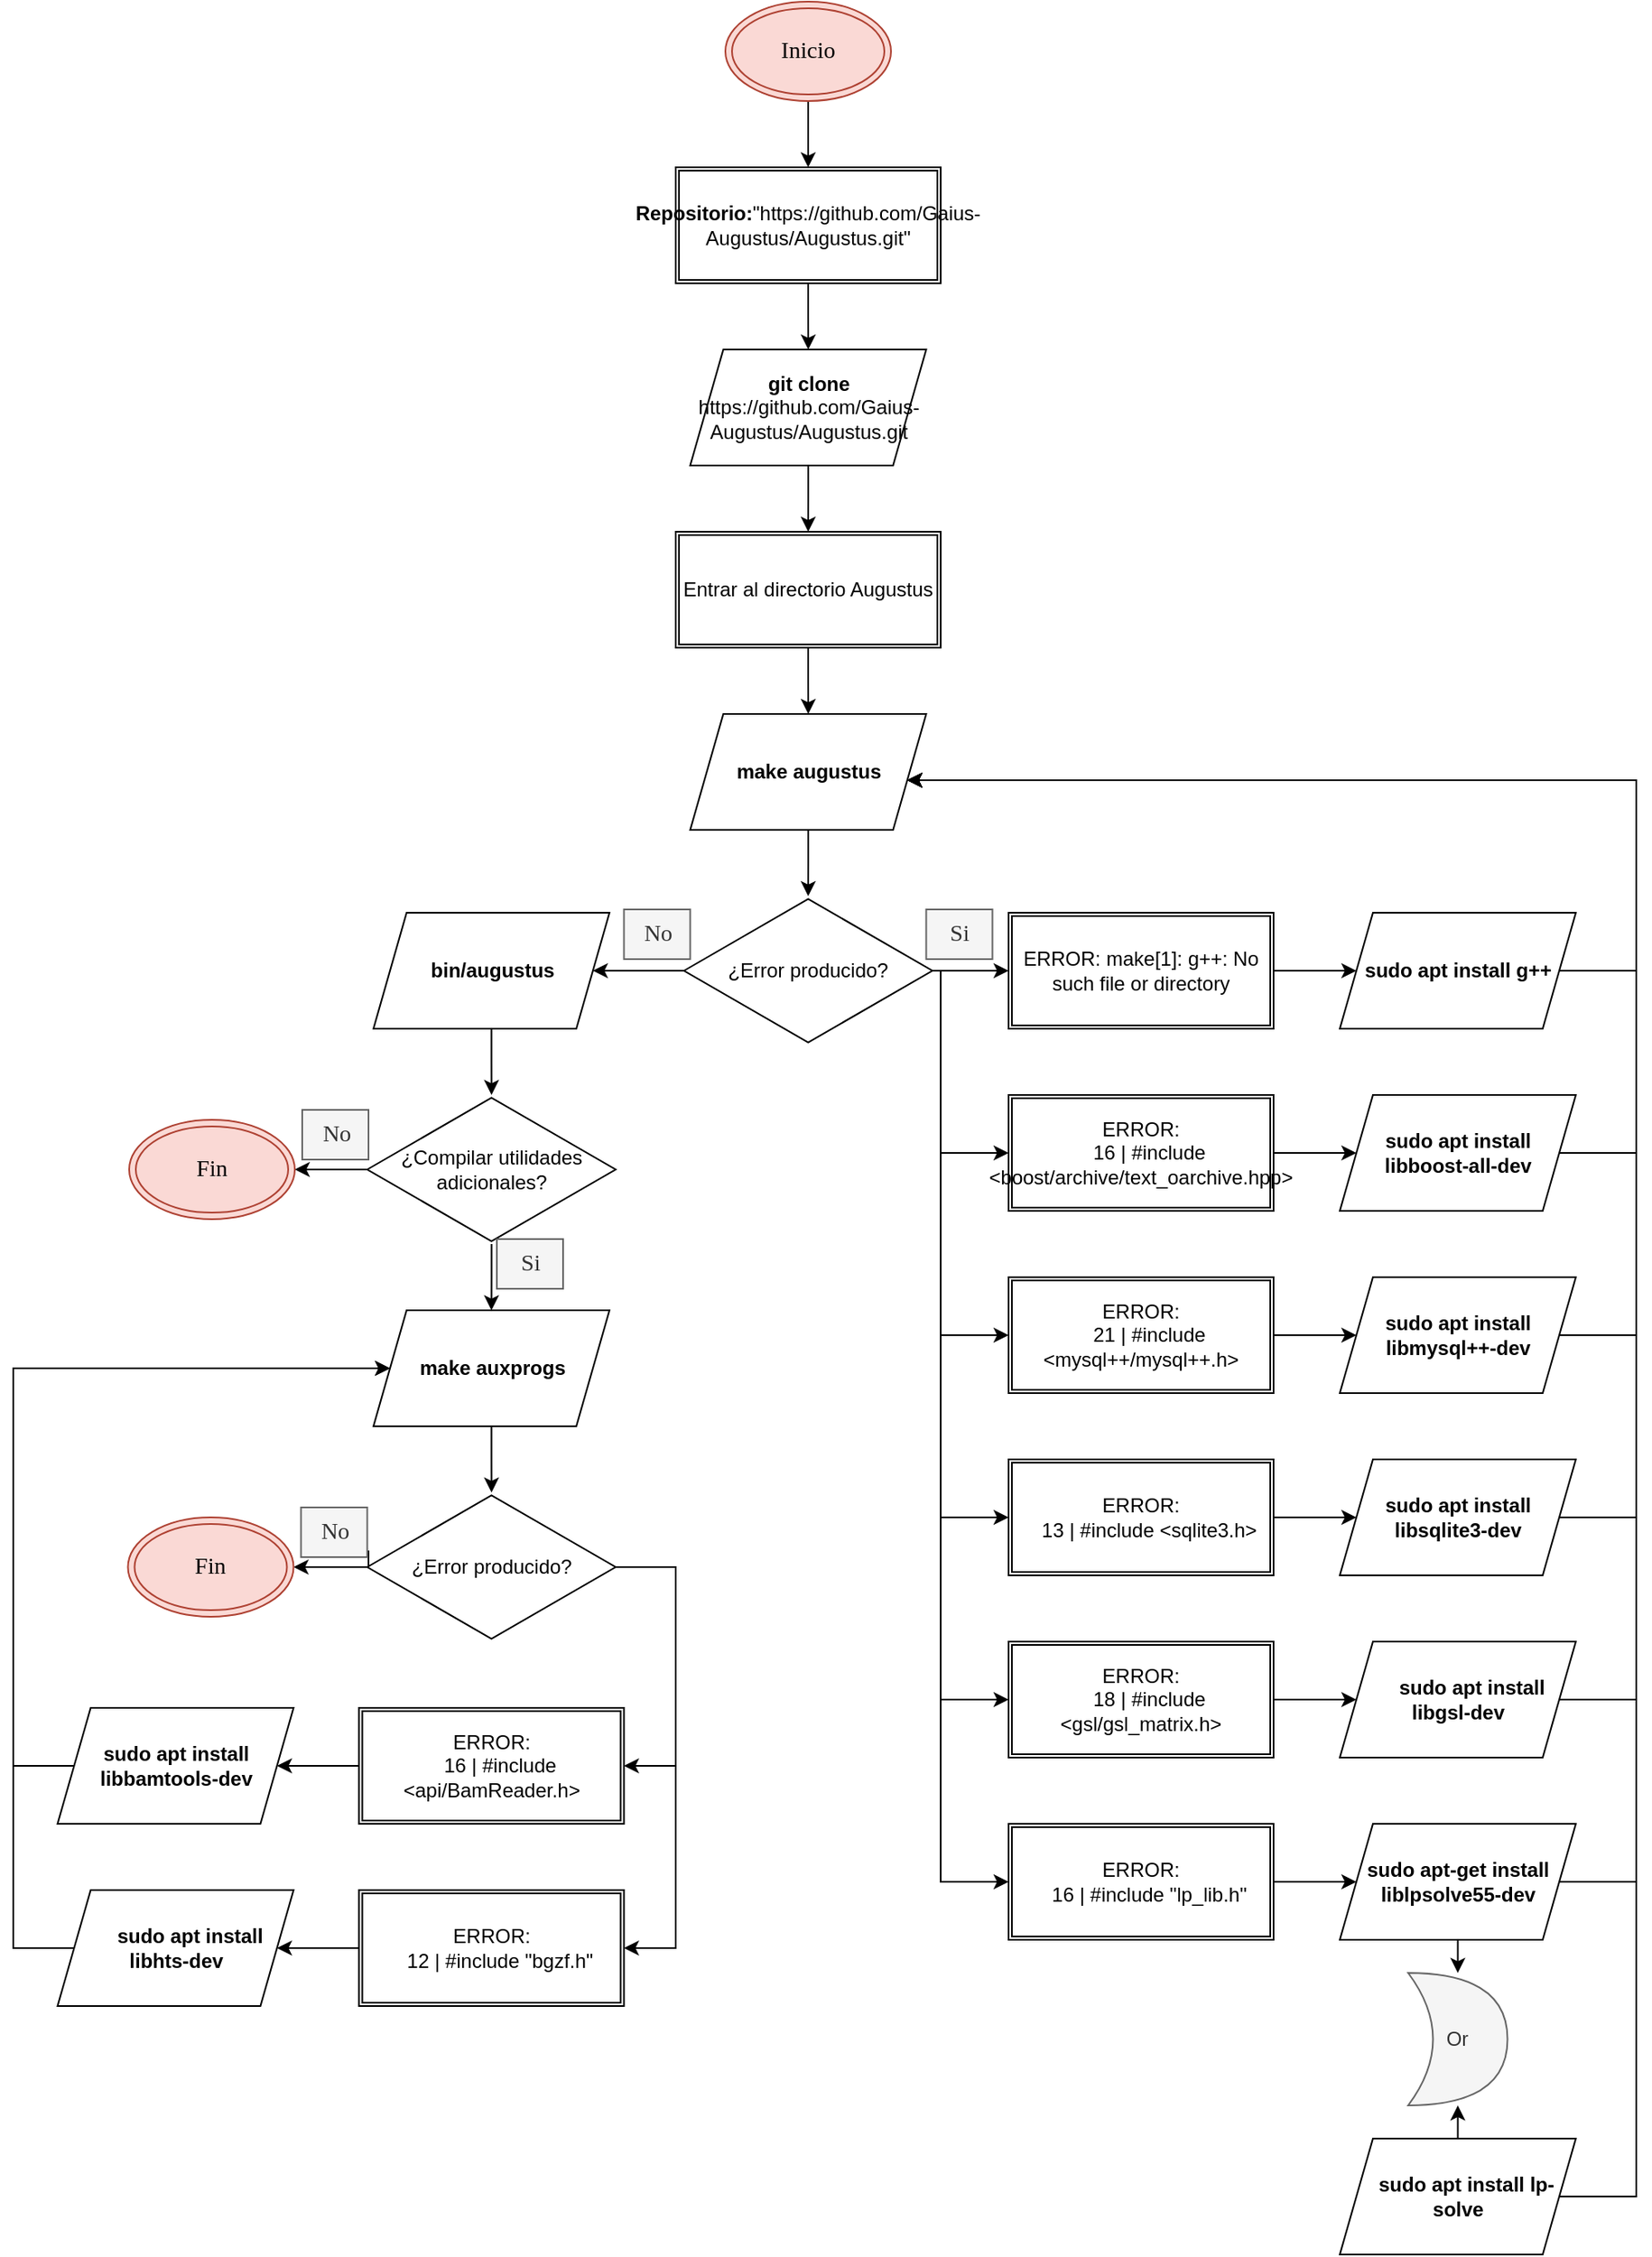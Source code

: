 <mxfile version="24.5.4" type="device">
  <diagram name="Page-1" id="rz5FFpcyo0bH9CTDCXHa">
    <mxGraphModel dx="2374" dy="1523" grid="1" gridSize="10" guides="1" tooltips="1" connect="1" arrows="1" fold="1" page="1" pageScale="1" pageWidth="850" pageHeight="1100" math="0" shadow="0">
      <root>
        <mxCell id="0" />
        <mxCell id="1" parent="0" />
        <mxCell id="ggmUdBUsNwgSxNGCP9pr-29" style="edgeStyle=orthogonalEdgeStyle;rounded=0;orthogonalLoop=1;jettySize=auto;html=1;entryX=0.5;entryY=0;entryDx=0;entryDy=0;" edge="1" parent="1" source="ggmUdBUsNwgSxNGCP9pr-3" target="ggmUdBUsNwgSxNGCP9pr-27">
          <mxGeometry relative="1" as="geometry" />
        </mxCell>
        <mxCell id="ggmUdBUsNwgSxNGCP9pr-3" value="&lt;font style=&quot;font-size: 14px;&quot; face=&quot;Lucida Console&quot;&gt;Inicio&lt;/font&gt;" style="ellipse;shape=doubleEllipse;whiteSpace=wrap;html=1;fillColor=#fad9d5;strokeColor=#ae4132;" vertex="1" parent="1">
          <mxGeometry x="510" y="40" width="100" height="60" as="geometry" />
        </mxCell>
        <mxCell id="ggmUdBUsNwgSxNGCP9pr-34" style="edgeStyle=orthogonalEdgeStyle;rounded=0;orthogonalLoop=1;jettySize=auto;html=1;" edge="1" parent="1" source="ggmUdBUsNwgSxNGCP9pr-5" target="ggmUdBUsNwgSxNGCP9pr-6">
          <mxGeometry relative="1" as="geometry" />
        </mxCell>
        <mxCell id="ggmUdBUsNwgSxNGCP9pr-5" value="Entrar al directorio Augustus" style="shape=ext;double=1;rounded=0;whiteSpace=wrap;html=1;" vertex="1" parent="1">
          <mxGeometry x="480" y="360" width="160" height="70" as="geometry" />
        </mxCell>
        <mxCell id="ggmUdBUsNwgSxNGCP9pr-35" style="edgeStyle=orthogonalEdgeStyle;rounded=0;orthogonalLoop=1;jettySize=auto;html=1;" edge="1" parent="1" source="ggmUdBUsNwgSxNGCP9pr-6" target="ggmUdBUsNwgSxNGCP9pr-7">
          <mxGeometry relative="1" as="geometry" />
        </mxCell>
        <mxCell id="ggmUdBUsNwgSxNGCP9pr-6" value="&lt;b&gt;make augustus&lt;/b&gt;" style="shape=parallelogram;perimeter=parallelogramPerimeter;whiteSpace=wrap;html=1;fixedSize=1;" vertex="1" parent="1">
          <mxGeometry x="488.75" y="470" width="142.5" height="70" as="geometry" />
        </mxCell>
        <mxCell id="ggmUdBUsNwgSxNGCP9pr-11" style="edgeStyle=orthogonalEdgeStyle;rounded=0;orthogonalLoop=1;jettySize=auto;html=1;" edge="1" parent="1" source="ggmUdBUsNwgSxNGCP9pr-7" target="ggmUdBUsNwgSxNGCP9pr-9">
          <mxGeometry relative="1" as="geometry" />
        </mxCell>
        <mxCell id="ggmUdBUsNwgSxNGCP9pr-36" style="edgeStyle=orthogonalEdgeStyle;rounded=0;orthogonalLoop=1;jettySize=auto;html=1;" edge="1" parent="1" source="ggmUdBUsNwgSxNGCP9pr-7" target="ggmUdBUsNwgSxNGCP9pr-14">
          <mxGeometry relative="1" as="geometry">
            <Array as="points">
              <mxPoint x="640" y="625" />
              <mxPoint x="640" y="735" />
            </Array>
          </mxGeometry>
        </mxCell>
        <mxCell id="ggmUdBUsNwgSxNGCP9pr-37" style="edgeStyle=orthogonalEdgeStyle;rounded=0;orthogonalLoop=1;jettySize=auto;html=1;" edge="1" parent="1" source="ggmUdBUsNwgSxNGCP9pr-7" target="ggmUdBUsNwgSxNGCP9pr-16">
          <mxGeometry relative="1" as="geometry">
            <Array as="points">
              <mxPoint x="640" y="625" />
              <mxPoint x="640" y="845" />
            </Array>
          </mxGeometry>
        </mxCell>
        <mxCell id="ggmUdBUsNwgSxNGCP9pr-38" style="edgeStyle=orthogonalEdgeStyle;rounded=0;orthogonalLoop=1;jettySize=auto;html=1;" edge="1" parent="1" source="ggmUdBUsNwgSxNGCP9pr-7" target="ggmUdBUsNwgSxNGCP9pr-18">
          <mxGeometry relative="1" as="geometry">
            <Array as="points">
              <mxPoint x="640" y="625" />
              <mxPoint x="640" y="955" />
            </Array>
          </mxGeometry>
        </mxCell>
        <mxCell id="ggmUdBUsNwgSxNGCP9pr-39" style="edgeStyle=orthogonalEdgeStyle;rounded=0;orthogonalLoop=1;jettySize=auto;html=1;" edge="1" parent="1" source="ggmUdBUsNwgSxNGCP9pr-7" target="ggmUdBUsNwgSxNGCP9pr-20">
          <mxGeometry relative="1" as="geometry">
            <Array as="points">
              <mxPoint x="640" y="625" />
              <mxPoint x="640" y="1065" />
            </Array>
          </mxGeometry>
        </mxCell>
        <mxCell id="ggmUdBUsNwgSxNGCP9pr-40" style="edgeStyle=orthogonalEdgeStyle;rounded=0;orthogonalLoop=1;jettySize=auto;html=1;" edge="1" parent="1" source="ggmUdBUsNwgSxNGCP9pr-7" target="ggmUdBUsNwgSxNGCP9pr-22">
          <mxGeometry relative="1" as="geometry">
            <Array as="points">
              <mxPoint x="640" y="625" />
              <mxPoint x="640" y="1175" />
            </Array>
          </mxGeometry>
        </mxCell>
        <mxCell id="ggmUdBUsNwgSxNGCP9pr-93" style="edgeStyle=orthogonalEdgeStyle;rounded=0;orthogonalLoop=1;jettySize=auto;html=1;" edge="1" parent="1" source="ggmUdBUsNwgSxNGCP9pr-7" target="ggmUdBUsNwgSxNGCP9pr-64">
          <mxGeometry relative="1" as="geometry" />
        </mxCell>
        <mxCell id="ggmUdBUsNwgSxNGCP9pr-7" value="¿Error producido?" style="html=1;whiteSpace=wrap;aspect=fixed;shape=isoRectangle;" vertex="1" parent="1">
          <mxGeometry x="485" y="580" width="150" height="90" as="geometry" />
        </mxCell>
        <mxCell id="ggmUdBUsNwgSxNGCP9pr-12" style="edgeStyle=orthogonalEdgeStyle;rounded=0;orthogonalLoop=1;jettySize=auto;html=1;" edge="1" parent="1" source="ggmUdBUsNwgSxNGCP9pr-9" target="ggmUdBUsNwgSxNGCP9pr-10">
          <mxGeometry relative="1" as="geometry" />
        </mxCell>
        <mxCell id="ggmUdBUsNwgSxNGCP9pr-9" value="ERROR: make[1]: g++: No such file or directory" style="shape=ext;double=1;rounded=0;whiteSpace=wrap;html=1;" vertex="1" parent="1">
          <mxGeometry x="681" y="590" width="160" height="70" as="geometry" />
        </mxCell>
        <mxCell id="ggmUdBUsNwgSxNGCP9pr-51" style="edgeStyle=orthogonalEdgeStyle;rounded=0;orthogonalLoop=1;jettySize=auto;html=1;" edge="1" parent="1" source="ggmUdBUsNwgSxNGCP9pr-10" target="ggmUdBUsNwgSxNGCP9pr-6">
          <mxGeometry relative="1" as="geometry">
            <Array as="points">
              <mxPoint x="1060" y="625" />
              <mxPoint x="1060" y="510" />
            </Array>
          </mxGeometry>
        </mxCell>
        <mxCell id="ggmUdBUsNwgSxNGCP9pr-10" value="&lt;b&gt;sudo apt install g++&lt;/b&gt;" style="shape=parallelogram;perimeter=parallelogramPerimeter;whiteSpace=wrap;html=1;fixedSize=1;" vertex="1" parent="1">
          <mxGeometry x="881" y="590" width="142.5" height="70" as="geometry" />
        </mxCell>
        <mxCell id="ggmUdBUsNwgSxNGCP9pr-41" style="edgeStyle=orthogonalEdgeStyle;rounded=0;orthogonalLoop=1;jettySize=auto;html=1;" edge="1" parent="1" source="ggmUdBUsNwgSxNGCP9pr-14" target="ggmUdBUsNwgSxNGCP9pr-15">
          <mxGeometry relative="1" as="geometry" />
        </mxCell>
        <mxCell id="ggmUdBUsNwgSxNGCP9pr-14" value="ERROR: &lt;br&gt;&amp;nbsp;&amp;nbsp; 16 | #include &amp;lt;boost/archive/text_oarchive.hpp&amp;gt;" style="shape=ext;double=1;rounded=0;whiteSpace=wrap;html=1;" vertex="1" parent="1">
          <mxGeometry x="681" y="700" width="160" height="70" as="geometry" />
        </mxCell>
        <mxCell id="ggmUdBUsNwgSxNGCP9pr-53" style="edgeStyle=orthogonalEdgeStyle;rounded=0;orthogonalLoop=1;jettySize=auto;html=1;" edge="1" parent="1" source="ggmUdBUsNwgSxNGCP9pr-15" target="ggmUdBUsNwgSxNGCP9pr-6">
          <mxGeometry relative="1" as="geometry">
            <Array as="points">
              <mxPoint x="1060" y="735" />
              <mxPoint x="1060" y="510" />
            </Array>
          </mxGeometry>
        </mxCell>
        <mxCell id="ggmUdBUsNwgSxNGCP9pr-15" value="&lt;b&gt;sudo apt install libboost-all-dev&lt;/b&gt;" style="shape=parallelogram;perimeter=parallelogramPerimeter;whiteSpace=wrap;html=1;fixedSize=1;" vertex="1" parent="1">
          <mxGeometry x="881" y="700" width="142.5" height="70" as="geometry" />
        </mxCell>
        <mxCell id="ggmUdBUsNwgSxNGCP9pr-42" style="edgeStyle=orthogonalEdgeStyle;rounded=0;orthogonalLoop=1;jettySize=auto;html=1;" edge="1" parent="1" source="ggmUdBUsNwgSxNGCP9pr-16" target="ggmUdBUsNwgSxNGCP9pr-17">
          <mxGeometry relative="1" as="geometry" />
        </mxCell>
        <mxCell id="ggmUdBUsNwgSxNGCP9pr-16" value="ERROR:&lt;br&gt;&amp;nbsp;&amp;nbsp; 21 | #include &amp;lt;mysql++/mysql++.h&amp;gt;" style="shape=ext;double=1;rounded=0;whiteSpace=wrap;html=1;" vertex="1" parent="1">
          <mxGeometry x="681" y="810" width="160" height="70" as="geometry" />
        </mxCell>
        <mxCell id="ggmUdBUsNwgSxNGCP9pr-54" style="edgeStyle=orthogonalEdgeStyle;rounded=0;orthogonalLoop=1;jettySize=auto;html=1;" edge="1" parent="1" source="ggmUdBUsNwgSxNGCP9pr-17" target="ggmUdBUsNwgSxNGCP9pr-6">
          <mxGeometry relative="1" as="geometry">
            <Array as="points">
              <mxPoint x="1060" y="845" />
              <mxPoint x="1060" y="510" />
            </Array>
          </mxGeometry>
        </mxCell>
        <mxCell id="ggmUdBUsNwgSxNGCP9pr-17" value="&lt;b&gt;sudo apt install libmysql++-dev&lt;/b&gt;" style="shape=parallelogram;perimeter=parallelogramPerimeter;whiteSpace=wrap;html=1;fixedSize=1;" vertex="1" parent="1">
          <mxGeometry x="881" y="810" width="142.5" height="70" as="geometry" />
        </mxCell>
        <mxCell id="ggmUdBUsNwgSxNGCP9pr-43" style="edgeStyle=orthogonalEdgeStyle;rounded=0;orthogonalLoop=1;jettySize=auto;html=1;" edge="1" parent="1" source="ggmUdBUsNwgSxNGCP9pr-18" target="ggmUdBUsNwgSxNGCP9pr-19">
          <mxGeometry relative="1" as="geometry" />
        </mxCell>
        <mxCell id="ggmUdBUsNwgSxNGCP9pr-18" value="ERROR: &lt;br&gt;&amp;nbsp;&amp;nbsp; 13 | #include &amp;lt;sqlite3.h&amp;gt;" style="shape=ext;double=1;rounded=0;whiteSpace=wrap;html=1;" vertex="1" parent="1">
          <mxGeometry x="681" y="920" width="160" height="70" as="geometry" />
        </mxCell>
        <mxCell id="ggmUdBUsNwgSxNGCP9pr-55" style="edgeStyle=orthogonalEdgeStyle;rounded=0;orthogonalLoop=1;jettySize=auto;html=1;" edge="1" parent="1" source="ggmUdBUsNwgSxNGCP9pr-19" target="ggmUdBUsNwgSxNGCP9pr-6">
          <mxGeometry relative="1" as="geometry">
            <Array as="points">
              <mxPoint x="1060" y="955" />
              <mxPoint x="1060" y="510" />
            </Array>
          </mxGeometry>
        </mxCell>
        <mxCell id="ggmUdBUsNwgSxNGCP9pr-19" value="&lt;div&gt;&lt;b&gt;sudo apt install libsqlite3-dev&lt;/b&gt;&lt;/div&gt;" style="shape=parallelogram;perimeter=parallelogramPerimeter;whiteSpace=wrap;html=1;fixedSize=1;" vertex="1" parent="1">
          <mxGeometry x="881" y="920" width="142.5" height="70" as="geometry" />
        </mxCell>
        <mxCell id="ggmUdBUsNwgSxNGCP9pr-44" style="edgeStyle=orthogonalEdgeStyle;rounded=0;orthogonalLoop=1;jettySize=auto;html=1;" edge="1" parent="1" source="ggmUdBUsNwgSxNGCP9pr-20" target="ggmUdBUsNwgSxNGCP9pr-21">
          <mxGeometry relative="1" as="geometry" />
        </mxCell>
        <mxCell id="ggmUdBUsNwgSxNGCP9pr-20" value="ERROR: &lt;br&gt;&amp;nbsp;&amp;nbsp; 18 | #include &amp;lt;gsl/gsl_matrix.h&amp;gt;" style="shape=ext;double=1;rounded=0;whiteSpace=wrap;html=1;" vertex="1" parent="1">
          <mxGeometry x="681" y="1030" width="160" height="70" as="geometry" />
        </mxCell>
        <mxCell id="ggmUdBUsNwgSxNGCP9pr-56" style="edgeStyle=orthogonalEdgeStyle;rounded=0;orthogonalLoop=1;jettySize=auto;html=1;" edge="1" parent="1" source="ggmUdBUsNwgSxNGCP9pr-21" target="ggmUdBUsNwgSxNGCP9pr-6">
          <mxGeometry relative="1" as="geometry">
            <Array as="points">
              <mxPoint x="1060" y="1065" />
              <mxPoint x="1060" y="510" />
            </Array>
          </mxGeometry>
        </mxCell>
        <mxCell id="ggmUdBUsNwgSxNGCP9pr-21" value="&lt;div align=&quot;center&quot;&gt;&lt;b&gt;&amp;nbsp;&amp;nbsp;&amp;nbsp;&amp;nbsp; sudo apt install libgsl-dev&lt;/b&gt;&lt;/div&gt;" style="shape=parallelogram;perimeter=parallelogramPerimeter;whiteSpace=wrap;html=1;fixedSize=1;align=center;" vertex="1" parent="1">
          <mxGeometry x="881" y="1030" width="142.5" height="70" as="geometry" />
        </mxCell>
        <mxCell id="ggmUdBUsNwgSxNGCP9pr-45" style="edgeStyle=orthogonalEdgeStyle;rounded=0;orthogonalLoop=1;jettySize=auto;html=1;" edge="1" parent="1" source="ggmUdBUsNwgSxNGCP9pr-22" target="ggmUdBUsNwgSxNGCP9pr-24">
          <mxGeometry relative="1" as="geometry" />
        </mxCell>
        <mxCell id="ggmUdBUsNwgSxNGCP9pr-22" value="ERROR: &lt;br&gt;&amp;nbsp;&amp;nbsp; 16 | #include &quot;lp_lib.h&quot;" style="shape=ext;double=1;rounded=0;whiteSpace=wrap;html=1;" vertex="1" parent="1">
          <mxGeometry x="681" y="1140" width="160" height="70" as="geometry" />
        </mxCell>
        <mxCell id="ggmUdBUsNwgSxNGCP9pr-48" style="edgeStyle=orthogonalEdgeStyle;rounded=0;orthogonalLoop=1;jettySize=auto;html=1;" edge="1" parent="1" source="ggmUdBUsNwgSxNGCP9pr-24" target="ggmUdBUsNwgSxNGCP9pr-26">
          <mxGeometry relative="1" as="geometry" />
        </mxCell>
        <mxCell id="ggmUdBUsNwgSxNGCP9pr-57" style="edgeStyle=orthogonalEdgeStyle;rounded=0;orthogonalLoop=1;jettySize=auto;html=1;" edge="1" parent="1" source="ggmUdBUsNwgSxNGCP9pr-24" target="ggmUdBUsNwgSxNGCP9pr-6">
          <mxGeometry relative="1" as="geometry">
            <Array as="points">
              <mxPoint x="1060" y="1175" />
              <mxPoint x="1060" y="510" />
            </Array>
          </mxGeometry>
        </mxCell>
        <mxCell id="ggmUdBUsNwgSxNGCP9pr-24" value="&lt;b&gt;sudo apt-get install liblpsolve55-dev&lt;/b&gt;" style="shape=parallelogram;perimeter=parallelogramPerimeter;whiteSpace=wrap;html=1;fixedSize=1;" vertex="1" parent="1">
          <mxGeometry x="881" y="1140" width="142.5" height="70" as="geometry" />
        </mxCell>
        <mxCell id="ggmUdBUsNwgSxNGCP9pr-49" style="edgeStyle=orthogonalEdgeStyle;rounded=0;orthogonalLoop=1;jettySize=auto;html=1;" edge="1" parent="1" source="ggmUdBUsNwgSxNGCP9pr-25" target="ggmUdBUsNwgSxNGCP9pr-26">
          <mxGeometry relative="1" as="geometry" />
        </mxCell>
        <mxCell id="ggmUdBUsNwgSxNGCP9pr-58" style="edgeStyle=orthogonalEdgeStyle;rounded=0;orthogonalLoop=1;jettySize=auto;html=1;" edge="1" parent="1" source="ggmUdBUsNwgSxNGCP9pr-25" target="ggmUdBUsNwgSxNGCP9pr-6">
          <mxGeometry relative="1" as="geometry">
            <Array as="points">
              <mxPoint x="1060" y="1365" />
              <mxPoint x="1060" y="510" />
            </Array>
          </mxGeometry>
        </mxCell>
        <mxCell id="ggmUdBUsNwgSxNGCP9pr-25" value="&lt;b&gt;&amp;nbsp;&amp;nbsp; sudo apt install lp-solve&lt;br&gt;&lt;/b&gt;" style="shape=parallelogram;perimeter=parallelogramPerimeter;whiteSpace=wrap;html=1;fixedSize=1;" vertex="1" parent="1">
          <mxGeometry x="881" y="1330" width="142.5" height="70" as="geometry" />
        </mxCell>
        <mxCell id="ggmUdBUsNwgSxNGCP9pr-26" value="&lt;div&gt;Or&lt;/div&gt;" style="shape=xor;whiteSpace=wrap;html=1;fillColor=#f5f5f5;fontColor=#333333;strokeColor=#666666;" vertex="1" parent="1">
          <mxGeometry x="922.25" y="1230" width="60" height="80" as="geometry" />
        </mxCell>
        <mxCell id="ggmUdBUsNwgSxNGCP9pr-31" style="edgeStyle=orthogonalEdgeStyle;rounded=0;orthogonalLoop=1;jettySize=auto;html=1;" edge="1" parent="1" source="ggmUdBUsNwgSxNGCP9pr-27" target="ggmUdBUsNwgSxNGCP9pr-28">
          <mxGeometry relative="1" as="geometry" />
        </mxCell>
        <mxCell id="ggmUdBUsNwgSxNGCP9pr-27" value="&lt;b&gt;Repositorio:&lt;/b&gt;&quot;https://github.com/Gaius-Augustus/Augustus.git&quot;" style="shape=ext;double=1;rounded=0;whiteSpace=wrap;html=1;" vertex="1" parent="1">
          <mxGeometry x="480" y="140" width="160" height="70" as="geometry" />
        </mxCell>
        <mxCell id="ggmUdBUsNwgSxNGCP9pr-33" style="edgeStyle=orthogonalEdgeStyle;rounded=0;orthogonalLoop=1;jettySize=auto;html=1;" edge="1" parent="1" source="ggmUdBUsNwgSxNGCP9pr-28" target="ggmUdBUsNwgSxNGCP9pr-5">
          <mxGeometry relative="1" as="geometry" />
        </mxCell>
        <mxCell id="ggmUdBUsNwgSxNGCP9pr-28" value="&lt;b&gt;git clone&lt;/b&gt; https://github.com/Gaius-Augustus/Augustus.git" style="shape=parallelogram;perimeter=parallelogramPerimeter;whiteSpace=wrap;html=1;fixedSize=1;" vertex="1" parent="1">
          <mxGeometry x="488.75" y="250" width="142.5" height="70" as="geometry" />
        </mxCell>
        <mxCell id="ggmUdBUsNwgSxNGCP9pr-50" value="&lt;font style=&quot;font-size: 14px;&quot; face=&quot;Lucida Console&quot;&gt;Si&lt;/font&gt;" style="text;html=1;align=center;verticalAlign=middle;resizable=0;points=[];autosize=1;fillColor=#f5f5f5;fontColor=#333333;strokeColor=#666666;" vertex="1" parent="1">
          <mxGeometry x="631.25" y="588" width="40" height="30" as="geometry" />
        </mxCell>
        <mxCell id="ggmUdBUsNwgSxNGCP9pr-59" value="&lt;font style=&quot;font-size: 14px;&quot; face=&quot;Lucida Console&quot;&gt;No&lt;/font&gt;" style="text;html=1;align=center;verticalAlign=middle;resizable=0;points=[];autosize=1;fillColor=#f5f5f5;fontColor=#333333;strokeColor=#666666;" vertex="1" parent="1">
          <mxGeometry x="448.75" y="588" width="40" height="30" as="geometry" />
        </mxCell>
        <mxCell id="ggmUdBUsNwgSxNGCP9pr-68" style="edgeStyle=orthogonalEdgeStyle;rounded=0;orthogonalLoop=1;jettySize=auto;html=1;" edge="1" parent="1" source="ggmUdBUsNwgSxNGCP9pr-62" target="ggmUdBUsNwgSxNGCP9pr-67">
          <mxGeometry relative="1" as="geometry" />
        </mxCell>
        <mxCell id="ggmUdBUsNwgSxNGCP9pr-71" style="edgeStyle=orthogonalEdgeStyle;rounded=0;orthogonalLoop=1;jettySize=auto;html=1;" edge="1" parent="1" source="ggmUdBUsNwgSxNGCP9pr-62">
          <mxGeometry relative="1" as="geometry">
            <mxPoint x="368.75" y="830" as="targetPoint" />
          </mxGeometry>
        </mxCell>
        <mxCell id="ggmUdBUsNwgSxNGCP9pr-62" value="&lt;div align=&quot;center&quot;&gt;¿Compilar utilidades adicionales?&lt;/div&gt;" style="html=1;whiteSpace=wrap;aspect=fixed;shape=isoRectangle;align=center;" vertex="1" parent="1">
          <mxGeometry x="293.75" y="700" width="150" height="90" as="geometry" />
        </mxCell>
        <mxCell id="ggmUdBUsNwgSxNGCP9pr-66" style="edgeStyle=orthogonalEdgeStyle;rounded=0;orthogonalLoop=1;jettySize=auto;html=1;" edge="1" parent="1" source="ggmUdBUsNwgSxNGCP9pr-64" target="ggmUdBUsNwgSxNGCP9pr-62">
          <mxGeometry relative="1" as="geometry" />
        </mxCell>
        <mxCell id="ggmUdBUsNwgSxNGCP9pr-64" value="&lt;b&gt;bin/augustus&lt;/b&gt;" style="shape=parallelogram;perimeter=parallelogramPerimeter;whiteSpace=wrap;html=1;fixedSize=1;" vertex="1" parent="1">
          <mxGeometry x="297.5" y="590" width="142.5" height="70" as="geometry" />
        </mxCell>
        <mxCell id="ggmUdBUsNwgSxNGCP9pr-67" value="&lt;font style=&quot;font-size: 14px;&quot; face=&quot;Lucida Console&quot;&gt;Fin&lt;/font&gt;" style="ellipse;shape=doubleEllipse;whiteSpace=wrap;html=1;fillColor=#fad9d5;strokeColor=#ae4132;" vertex="1" parent="1">
          <mxGeometry x="150" y="715" width="100" height="60" as="geometry" />
        </mxCell>
        <mxCell id="ggmUdBUsNwgSxNGCP9pr-69" value="&lt;font style=&quot;font-size: 14px;&quot; face=&quot;Lucida Console&quot;&gt;No&lt;/font&gt;" style="text;html=1;align=center;verticalAlign=middle;resizable=0;points=[];autosize=1;strokeColor=#666666;fillColor=#f5f5f5;fontColor=#333333;" vertex="1" parent="1">
          <mxGeometry x="254.5" y="709" width="40" height="30" as="geometry" />
        </mxCell>
        <mxCell id="ggmUdBUsNwgSxNGCP9pr-74" style="edgeStyle=orthogonalEdgeStyle;rounded=0;orthogonalLoop=1;jettySize=auto;html=1;" edge="1" parent="1" source="ggmUdBUsNwgSxNGCP9pr-72" target="ggmUdBUsNwgSxNGCP9pr-73">
          <mxGeometry relative="1" as="geometry" />
        </mxCell>
        <mxCell id="ggmUdBUsNwgSxNGCP9pr-72" value="&lt;b&gt;make auxprogs&lt;/b&gt;" style="shape=parallelogram;perimeter=parallelogramPerimeter;whiteSpace=wrap;html=1;fixedSize=1;" vertex="1" parent="1">
          <mxGeometry x="297.5" y="830" width="142.5" height="70" as="geometry" />
        </mxCell>
        <mxCell id="ggmUdBUsNwgSxNGCP9pr-89" style="edgeStyle=orthogonalEdgeStyle;rounded=0;orthogonalLoop=1;jettySize=auto;html=1;" edge="1" parent="1" source="ggmUdBUsNwgSxNGCP9pr-73" target="ggmUdBUsNwgSxNGCP9pr-79">
          <mxGeometry relative="1" as="geometry">
            <Array as="points">
              <mxPoint x="480" y="985" />
              <mxPoint x="480" y="1105" />
            </Array>
          </mxGeometry>
        </mxCell>
        <mxCell id="ggmUdBUsNwgSxNGCP9pr-90" style="edgeStyle=orthogonalEdgeStyle;rounded=0;orthogonalLoop=1;jettySize=auto;html=1;" edge="1" parent="1" source="ggmUdBUsNwgSxNGCP9pr-73" target="ggmUdBUsNwgSxNGCP9pr-83">
          <mxGeometry relative="1" as="geometry">
            <Array as="points">
              <mxPoint x="480" y="985" />
              <mxPoint x="480" y="1215" />
            </Array>
          </mxGeometry>
        </mxCell>
        <mxCell id="ggmUdBUsNwgSxNGCP9pr-73" value="¿Error producido?" style="html=1;whiteSpace=wrap;aspect=fixed;shape=isoRectangle;" vertex="1" parent="1">
          <mxGeometry x="293.75" y="940" width="150" height="90" as="geometry" />
        </mxCell>
        <mxCell id="ggmUdBUsNwgSxNGCP9pr-75" value="&lt;font style=&quot;font-size: 14px;&quot; face=&quot;Lucida Console&quot;&gt;Si&lt;/font&gt;" style="text;html=1;align=center;verticalAlign=middle;resizable=0;points=[];autosize=1;strokeColor=#666666;fillColor=#f5f5f5;fontColor=#333333;" vertex="1" parent="1">
          <mxGeometry x="372" y="787" width="40" height="30" as="geometry" />
        </mxCell>
        <mxCell id="ggmUdBUsNwgSxNGCP9pr-76" style="edgeStyle=orthogonalEdgeStyle;rounded=0;orthogonalLoop=1;jettySize=auto;html=1;exitX=1.019;exitY=0.867;exitDx=0;exitDy=0;exitPerimeter=0;" edge="1" parent="1" target="ggmUdBUsNwgSxNGCP9pr-77" source="ggmUdBUsNwgSxNGCP9pr-78">
          <mxGeometry relative="1" as="geometry">
            <mxPoint x="293.25" y="985" as="sourcePoint" />
            <Array as="points">
              <mxPoint x="270" y="985" />
              <mxPoint x="270" y="985" />
            </Array>
          </mxGeometry>
        </mxCell>
        <mxCell id="ggmUdBUsNwgSxNGCP9pr-77" value="&lt;font style=&quot;font-size: 14px;&quot; face=&quot;Lucida Console&quot;&gt;Fin&lt;/font&gt;" style="ellipse;shape=doubleEllipse;whiteSpace=wrap;html=1;fillColor=#fad9d5;strokeColor=#ae4132;" vertex="1" parent="1">
          <mxGeometry x="149.25" y="955" width="100" height="60" as="geometry" />
        </mxCell>
        <mxCell id="ggmUdBUsNwgSxNGCP9pr-78" value="&lt;font style=&quot;font-size: 14px;&quot; face=&quot;Lucida Console&quot;&gt;No&lt;/font&gt;" style="text;html=1;align=center;verticalAlign=middle;resizable=0;points=[];autosize=1;strokeColor=#666666;fillColor=#f5f5f5;fontColor=#333333;" vertex="1" parent="1">
          <mxGeometry x="253.75" y="949" width="40" height="30" as="geometry" />
        </mxCell>
        <mxCell id="ggmUdBUsNwgSxNGCP9pr-82" style="edgeStyle=orthogonalEdgeStyle;rounded=0;orthogonalLoop=1;jettySize=auto;html=1;" edge="1" parent="1" source="ggmUdBUsNwgSxNGCP9pr-79" target="ggmUdBUsNwgSxNGCP9pr-81">
          <mxGeometry relative="1" as="geometry" />
        </mxCell>
        <mxCell id="ggmUdBUsNwgSxNGCP9pr-79" value="&lt;div&gt;ERROR: &lt;br&gt;&lt;/div&gt;&amp;nbsp;&amp;nbsp; 16 | #include &amp;lt;api/BamReader.h&amp;gt;" style="shape=ext;double=1;rounded=0;whiteSpace=wrap;html=1;" vertex="1" parent="1">
          <mxGeometry x="288.75" y="1070" width="160" height="70" as="geometry" />
        </mxCell>
        <mxCell id="ggmUdBUsNwgSxNGCP9pr-91" style="edgeStyle=orthogonalEdgeStyle;rounded=0;orthogonalLoop=1;jettySize=auto;html=1;" edge="1" parent="1" source="ggmUdBUsNwgSxNGCP9pr-81" target="ggmUdBUsNwgSxNGCP9pr-72">
          <mxGeometry relative="1" as="geometry">
            <Array as="points">
              <mxPoint x="80" y="1105" />
              <mxPoint x="80" y="865" />
            </Array>
          </mxGeometry>
        </mxCell>
        <mxCell id="ggmUdBUsNwgSxNGCP9pr-81" value="&lt;b&gt;sudo apt install libbamtools-dev&lt;/b&gt;" style="shape=parallelogram;perimeter=parallelogramPerimeter;whiteSpace=wrap;html=1;fixedSize=1;" vertex="1" parent="1">
          <mxGeometry x="106.75" y="1070" width="142.5" height="70" as="geometry" />
        </mxCell>
        <mxCell id="ggmUdBUsNwgSxNGCP9pr-88" style="edgeStyle=orthogonalEdgeStyle;rounded=0;orthogonalLoop=1;jettySize=auto;html=1;" edge="1" parent="1" source="ggmUdBUsNwgSxNGCP9pr-83" target="ggmUdBUsNwgSxNGCP9pr-87">
          <mxGeometry relative="1" as="geometry" />
        </mxCell>
        <mxCell id="ggmUdBUsNwgSxNGCP9pr-83" value="ERROR: &lt;br&gt;&amp;nbsp;&amp;nbsp; 12 | #include &quot;bgzf.h&quot;" style="shape=ext;double=1;rounded=0;whiteSpace=wrap;html=1;" vertex="1" parent="1">
          <mxGeometry x="288.75" y="1180" width="160" height="70" as="geometry" />
        </mxCell>
        <mxCell id="ggmUdBUsNwgSxNGCP9pr-92" style="edgeStyle=orthogonalEdgeStyle;rounded=0;orthogonalLoop=1;jettySize=auto;html=1;" edge="1" parent="1" source="ggmUdBUsNwgSxNGCP9pr-87" target="ggmUdBUsNwgSxNGCP9pr-72">
          <mxGeometry relative="1" as="geometry">
            <Array as="points">
              <mxPoint x="80" y="1215" />
              <mxPoint x="80" y="865" />
            </Array>
          </mxGeometry>
        </mxCell>
        <mxCell id="ggmUdBUsNwgSxNGCP9pr-87" value="&lt;b&gt;&amp;nbsp; &amp;nbsp;&amp;nbsp; sudo apt install libhts-dev&lt;/b&gt;" style="shape=parallelogram;perimeter=parallelogramPerimeter;whiteSpace=wrap;html=1;fixedSize=1;" vertex="1" parent="1">
          <mxGeometry x="106.75" y="1180" width="142.5" height="70" as="geometry" />
        </mxCell>
      </root>
    </mxGraphModel>
  </diagram>
</mxfile>
